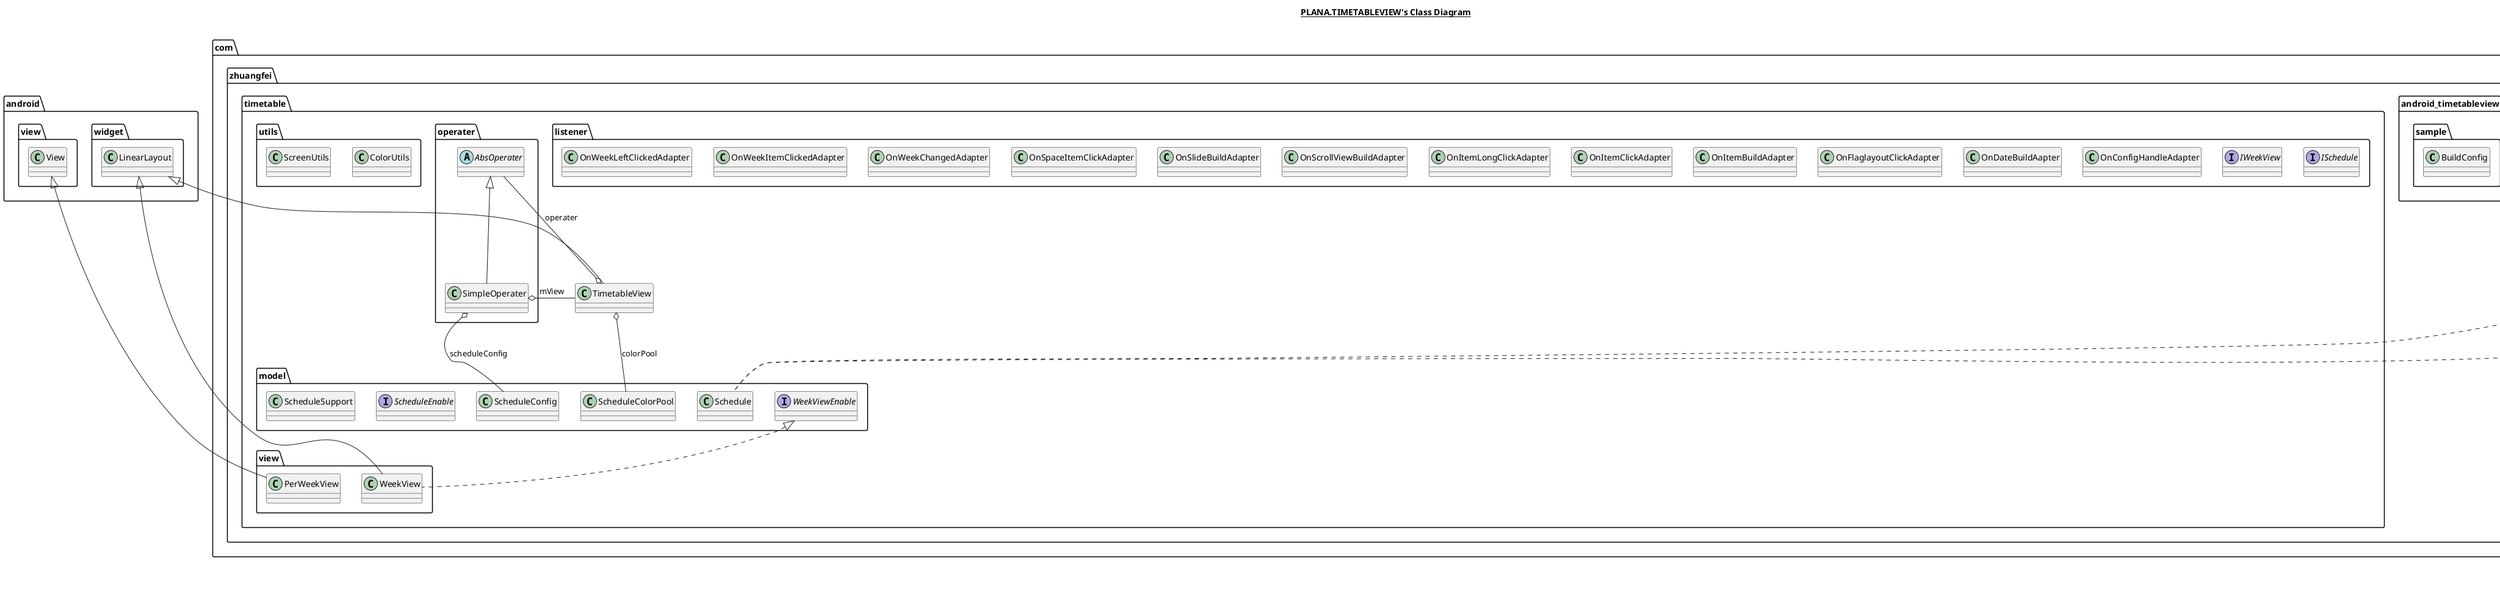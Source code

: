 @startuml

title __PLANA.TIMETABLEVIEW's Class Diagram__\n

  namespace com.zhuangfei.android_timetableview.sample {
    class com.zhuangfei.android_timetableview.sample.BuildConfig {
    }
  }
  

  namespace com.zhuangfei.timetable {
    class com.zhuangfei.timetable.TimetableView {
    }
  }
  

  namespace com.zhuangfei.timetable {
    namespace listener {
      interface com.zhuangfei.timetable.listener.ISchedule {
      }
    }
  }
  

  namespace com.zhuangfei.timetable {
    namespace listener {
      interface com.zhuangfei.timetable.listener.IWeekView {
      }
    }
  }
  

  namespace com.zhuangfei.timetable {
    namespace listener {
      class com.zhuangfei.timetable.listener.OnConfigHandleAdapter {
      }
    }
  }
  

  namespace com.zhuangfei.timetable {
    namespace listener {
      class com.zhuangfei.timetable.listener.OnDateBuildAapter {
      }
    }
  }
  

  namespace com.zhuangfei.timetable {
    namespace listener {
      class com.zhuangfei.timetable.listener.OnFlaglayoutClickAdapter {
      }
    }
  }
  

  namespace com.zhuangfei.timetable {
    namespace listener {
      class com.zhuangfei.timetable.listener.OnItemBuildAdapter {
      }
    }
  }
  

  namespace com.zhuangfei.timetable {
    namespace listener {
      class com.zhuangfei.timetable.listener.OnItemClickAdapter {
      }
    }
  }
  

  namespace com.zhuangfei.timetable {
    namespace listener {
      class com.zhuangfei.timetable.listener.OnItemLongClickAdapter {
      }
    }
  }
  

  namespace com.zhuangfei.timetable {
    namespace listener {
      class com.zhuangfei.timetable.listener.OnScrollViewBuildAdapter {
      }
    }
  }
  

  namespace com.zhuangfei.timetable {
    namespace listener {
      class com.zhuangfei.timetable.listener.OnSlideBuildAdapter {
      }
    }
  }
  

  namespace com.zhuangfei.timetable {
    namespace listener {
      class com.zhuangfei.timetable.listener.OnSpaceItemClickAdapter {
      }
    }
  }
  

  namespace com.zhuangfei.timetable {
    namespace listener {
      class com.zhuangfei.timetable.listener.OnWeekChangedAdapter {
      }
    }
  }
  

  namespace com.zhuangfei.timetable {
    namespace listener {
      class com.zhuangfei.timetable.listener.OnWeekItemClickedAdapter {
      }
    }
  }
  

  namespace com.zhuangfei.timetable {
    namespace listener {
      class com.zhuangfei.timetable.listener.OnWeekLeftClickedAdapter {
      }
    }
  }
  

  namespace com.zhuangfei.timetable {
    namespace model {
      class com.zhuangfei.timetable.model.Schedule {
      }
    }
  }
  

  namespace com.zhuangfei.timetable {
    namespace model {
      class com.zhuangfei.timetable.model.ScheduleColorPool {
      }
    }
  }
  

  namespace com.zhuangfei.timetable {
    namespace model {
      class com.zhuangfei.timetable.model.ScheduleConfig {
      }
    }
  }
  

  namespace com.zhuangfei.timetable {
    namespace model {
      interface com.zhuangfei.timetable.model.ScheduleEnable {
      }
    }
  }
  

  namespace com.zhuangfei.timetable {
    namespace model {
      class com.zhuangfei.timetable.model.ScheduleSupport {
      }
    }
  }
  

  namespace com.zhuangfei.timetable {
    namespace model {
      interface com.zhuangfei.timetable.model.WeekViewEnable {
      }
    }
  }
  

  namespace com.zhuangfei.timetable {
    namespace operater {
      abstract class com.zhuangfei.timetable.operater.AbsOperater {
      }
    }
  }
  

  namespace com.zhuangfei.timetable {
    namespace operater {
      class com.zhuangfei.timetable.operater.SimpleOperater {
      }
    }
  }
  

  namespace com.zhuangfei.timetable {
    namespace utils {
      class com.zhuangfei.timetable.utils.ColorUtils {
      }
    }
  }
  

  namespace com.zhuangfei.timetable {
    namespace utils {
      class com.zhuangfei.timetable.utils.ScreenUtils {
      }
    }
  }
  

  namespace com.zhuangfei.timetable {
    namespace view {
      class com.zhuangfei.timetable.view.PerWeekView {
      }
    }
  }
  

  namespace com.zhuangfei.timetable {
    namespace view {
      class com.zhuangfei.timetable.view.WeekView {
      }
    }
  }
  

  com.zhuangfei.timetable.TimetableView -up-|> android.widget.LinearLayout
  com.zhuangfei.timetable.TimetableView o-- com.zhuangfei.timetable.model.ScheduleColorPool : colorPool
  com.zhuangfei.timetable.TimetableView o-- com.zhuangfei.timetable.listener.ISchedule.OnConfigHandleListener : onConfigHandleListener
  com.zhuangfei.timetable.TimetableView o-- com.zhuangfei.timetable.listener.ISchedule.OnDateBuildListener : onDateBuildListener
  com.zhuangfei.timetable.TimetableView o-- com.zhuangfei.timetable.listener.ISchedule.OnFlaglayoutClickListener : onFlaglayoutClickListener
  com.zhuangfei.timetable.TimetableView o-- com.zhuangfei.timetable.listener.ISchedule.OnItemBuildListener : onItemBuildListener
  com.zhuangfei.timetable.TimetableView o-- com.zhuangfei.timetable.listener.ISchedule.OnItemClickListener : onItemClickListener
  com.zhuangfei.timetable.TimetableView o-- com.zhuangfei.timetable.listener.ISchedule.OnItemLongClickListener : onItemLongClickListener
  com.zhuangfei.timetable.TimetableView o-- com.zhuangfei.timetable.listener.ISchedule.OnScrollViewBuildListener : onScrollViewBuildListener
  com.zhuangfei.timetable.TimetableView o-- com.zhuangfei.timetable.listener.ISchedule.OnSlideBuildListener : onSlideBuildListener
  com.zhuangfei.timetable.TimetableView o-- com.zhuangfei.timetable.listener.ISchedule.OnSpaceItemClickListener : onSpaceItemClickListener
  com.zhuangfei.timetable.TimetableView o-- com.zhuangfei.timetable.listener.ISchedule.OnWeekChangedListener : onWeekChangedListener
  com.zhuangfei.timetable.TimetableView o-- com.zhuangfei.timetable.operater.AbsOperater : operater
  com.zhuangfei.timetable.listener.OnConfigHandleAdapter .up.|> com.zhuangfei.timetable.listener.ISchedule.OnConfigHandleListener
  com.zhuangfei.timetable.listener.OnDateBuildAapter .up.|> com.zhuangfei.timetable.listener.ISchedule.OnDateBuildListener
  com.zhuangfei.timetable.listener.OnFlaglayoutClickAdapter .up.|> com.zhuangfei.timetable.listener.ISchedule.OnFlaglayoutClickListener
  com.zhuangfei.timetable.listener.OnItemBuildAdapter .up.|> com.zhuangfei.timetable.listener.ISchedule.OnItemBuildListener
  com.zhuangfei.timetable.listener.OnItemClickAdapter .up.|> com.zhuangfei.timetable.listener.ISchedule.OnItemClickListener
  com.zhuangfei.timetable.listener.OnItemLongClickAdapter .up.|> com.zhuangfei.timetable.listener.ISchedule.OnItemLongClickListener
  com.zhuangfei.timetable.listener.OnScrollViewBuildAdapter .up.|> com.zhuangfei.timetable.listener.ISchedule.OnScrollViewBuildListener
  com.zhuangfei.timetable.listener.OnSlideBuildAdapter .up.|> com.zhuangfei.timetable.listener.ISchedule.OnSlideBuildListener
  com.zhuangfei.timetable.listener.OnSpaceItemClickAdapter .up.|> com.zhuangfei.timetable.listener.ISchedule.OnSpaceItemClickListener
  com.zhuangfei.timetable.listener.OnWeekChangedAdapter .up.|> com.zhuangfei.timetable.listener.ISchedule.OnWeekChangedListener
  com.zhuangfei.timetable.listener.OnWeekItemClickedAdapter .up.|> com.zhuangfei.timetable.listener.IWeekView.OnWeekItemClickedListener
  com.zhuangfei.timetable.listener.OnWeekLeftClickedAdapter .up.|> com.zhuangfei.timetable.listener.IWeekView.OnWeekLeftClickedListener
  com.zhuangfei.timetable.model.Schedule .up.|> java.io.Serializable
  com.zhuangfei.timetable.model.Schedule .up.|> java.lang.Comparable
  com.zhuangfei.timetable.model.ScheduleConfig o-- com.zhuangfei.timetable.listener.ISchedule.OnConfigHandleListener : mOnConfigHandleListener
  com.zhuangfei.timetable.operater.SimpleOperater -up-|> com.zhuangfei.timetable.operater.AbsOperater
  com.zhuangfei.timetable.operater.SimpleOperater o-- com.zhuangfei.timetable.TimetableView : mView
  com.zhuangfei.timetable.operater.SimpleOperater o-- com.zhuangfei.timetable.model.ScheduleConfig : scheduleConfig
  com.zhuangfei.timetable.view.PerWeekView -up-|> android.view.View
  com.zhuangfei.timetable.view.WeekView .up.|> com.zhuangfei.timetable.model.WeekViewEnable
  com.zhuangfei.timetable.view.WeekView -up-|> android.widget.LinearLayout
  com.zhuangfei.timetable.view.WeekView o-- com.zhuangfei.timetable.listener.IWeekView.OnWeekItemClickedListener : onWeekItemClickedListener
  com.zhuangfei.timetable.view.WeekView o-- com.zhuangfei.timetable.listener.IWeekView.OnWeekLeftClickedListener : onWeekLeftClickedListener


right footer


PlantUML diagram generated by SketchIt! (https://bitbucket.org/pmesmeur/sketch.it)
For more information about this tool, please contact philippe.mesmeur@gmail.com
endfooter

@enduml
